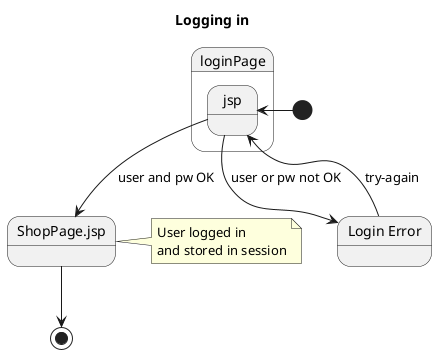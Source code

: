 @startuml
skinparam backgroundColor wihte
skinparam Shadowing false

Title Logging in
State loginPage.jsp
State "Login Error" as error
State "ShopPage.jsp" as LoggedIn

note right of LoggedIn
User logged in
and stored in session
end note

[*] -> loginPage.jsp
loginPage.jsp --> LoggedIn : user and pw OK
loginPage.jsp --> error : user or pw not OK
error --> loginPage.jsp : try-again
LoggedIn --> [*]
@enduml